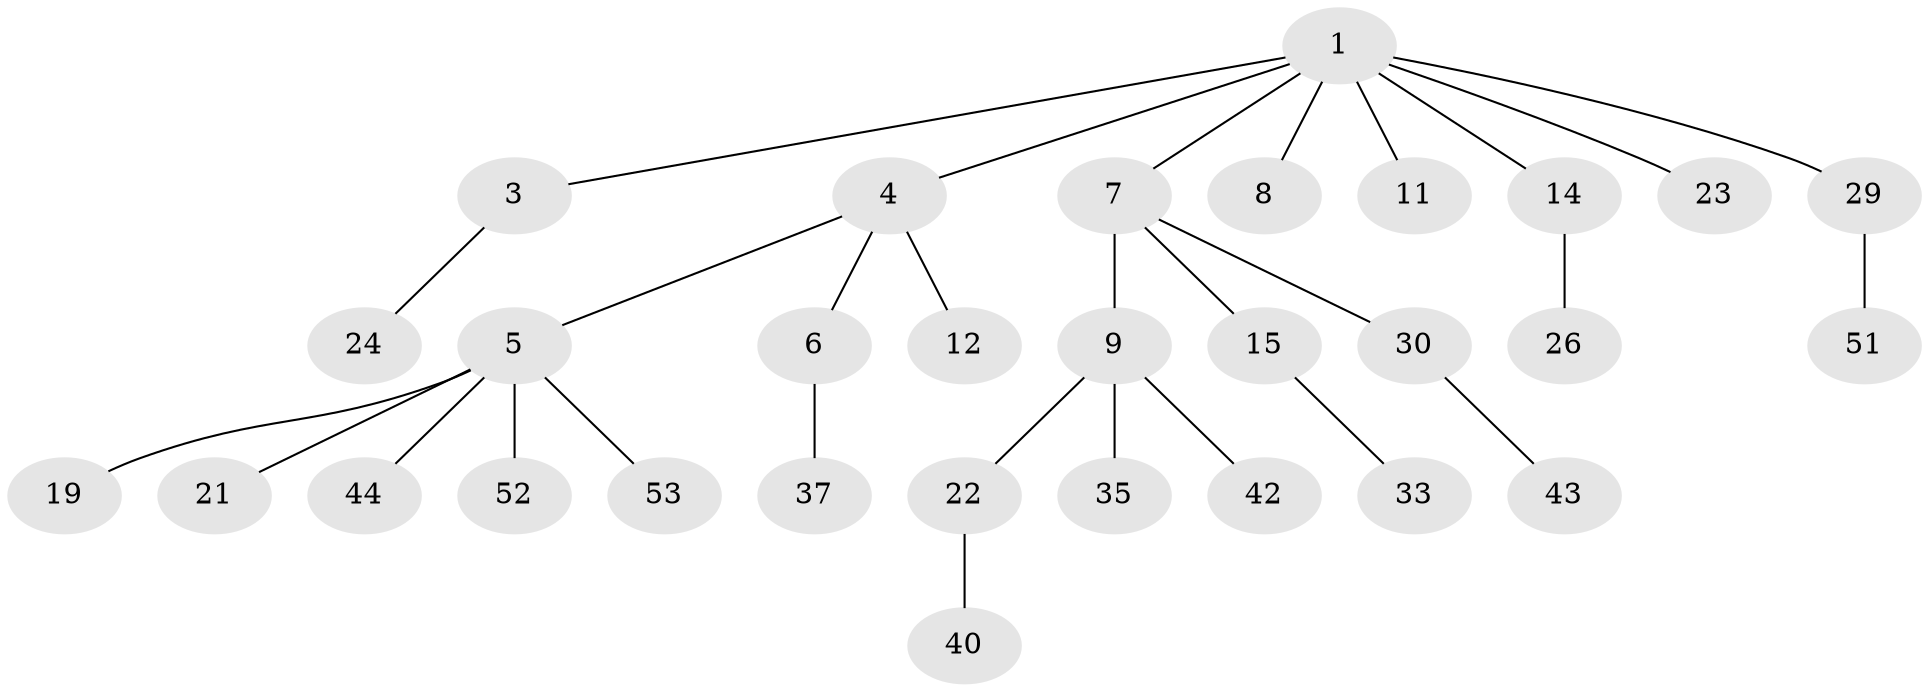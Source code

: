 // original degree distribution, {5: 0.03278688524590164, 6: 0.06557377049180328, 2: 0.2786885245901639, 4: 0.03278688524590164, 1: 0.5245901639344263, 3: 0.06557377049180328}
// Generated by graph-tools (version 1.1) at 2025/15/03/09/25 04:15:37]
// undirected, 30 vertices, 29 edges
graph export_dot {
graph [start="1"]
  node [color=gray90,style=filled];
  1 [super="+2"];
  3 [super="+46+34+39+10+13"];
  4 [super="+18+36"];
  5;
  6;
  7;
  8;
  9 [super="+32+17+45+50"];
  11;
  12;
  14 [super="+16"];
  15 [super="+20"];
  19;
  21 [super="+49"];
  22 [super="+58+27"];
  23 [super="+54"];
  24;
  26;
  29;
  30;
  33;
  35;
  37;
  40;
  42;
  43 [super="+47"];
  44;
  51;
  52 [super="+61"];
  53 [super="+57"];
  1 -- 3;
  1 -- 4;
  1 -- 7;
  1 -- 8;
  1 -- 23;
  1 -- 11;
  1 -- 29;
  1 -- 14;
  3 -- 24;
  4 -- 5;
  4 -- 6;
  4 -- 12;
  5 -- 19;
  5 -- 21;
  5 -- 44;
  5 -- 52;
  5 -- 53;
  6 -- 37;
  7 -- 9;
  7 -- 15;
  7 -- 30;
  9 -- 22;
  9 -- 35;
  9 -- 42;
  14 -- 26;
  15 -- 33;
  22 -- 40;
  29 -- 51;
  30 -- 43;
}
